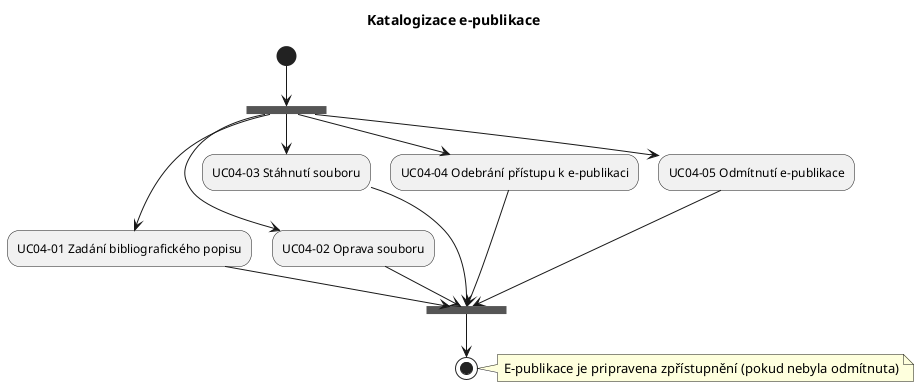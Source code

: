 @startuml
title Katalogizace e-publikace

(*) --> === CAT ===
=== CAT === --> "UC04-01 Zadání bibliografického popisu"
=== CAT === --> "UC04-02 Oprava souboru"
=== CAT === --> "UC04-03 Stáhnutí souboru"
=== CAT === --> "UC04-04 Odebrání přístupu k e-publikaci"
=== CAT === --> "UC04-05 Odmítnutí e-publikace"
"UC04-01 Zadání bibliografického popisu" --> === CAT_E ===
"UC04-02 Oprava souboru" --> === CAT_E ===
"UC04-03 Stáhnutí souboru" ---> === CAT_E ===
"UC04-04 Odebrání přístupu k e-publikaci" ---> === CAT_E ===
"UC04-05 Odmítnutí e-publikace" ---> === CAT_E ===
=== CAT_E === --> (*)
note right
     E-publikace je pripravena zpřístupnění (pokud nebyla odmítnuta)
end note
@enduml
